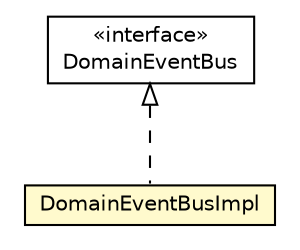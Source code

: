 #!/usr/local/bin/dot
#
# Class diagram 
# Generated by UMLGraph version R5_6_6-8-g8d7759 (http://www.umlgraph.org/)
#

digraph G {
	edge [fontname="Helvetica",fontsize=10,labelfontname="Helvetica",labelfontsize=10];
	node [fontname="Helvetica",fontsize=10,shape=plaintext];
	nodesep=0.25;
	ranksep=0.5;
	// org.dayatang.domain.event.DomainEventBusImpl
	c43167 [label=<<table title="org.dayatang.domain.event.DomainEventBusImpl" border="0" cellborder="1" cellspacing="0" cellpadding="2" port="p" bgcolor="lemonChiffon" href="./DomainEventBusImpl.html">
		<tr><td><table border="0" cellspacing="0" cellpadding="1">
<tr><td align="center" balign="center"> DomainEventBusImpl </td></tr>
		</table></td></tr>
		</table>>, URL="./DomainEventBusImpl.html", fontname="Helvetica", fontcolor="black", fontsize=10.0];
	// org.dayatang.domain.event.DomainEventBus
	c43168 [label=<<table title="org.dayatang.domain.event.DomainEventBus" border="0" cellborder="1" cellspacing="0" cellpadding="2" port="p" href="./DomainEventBus.html">
		<tr><td><table border="0" cellspacing="0" cellpadding="1">
<tr><td align="center" balign="center"> &#171;interface&#187; </td></tr>
<tr><td align="center" balign="center"> DomainEventBus </td></tr>
		</table></td></tr>
		</table>>, URL="./DomainEventBus.html", fontname="Helvetica", fontcolor="black", fontsize=10.0];
	//org.dayatang.domain.event.DomainEventBusImpl implements org.dayatang.domain.event.DomainEventBus
	c43168:p -> c43167:p [dir=back,arrowtail=empty,style=dashed];
}

